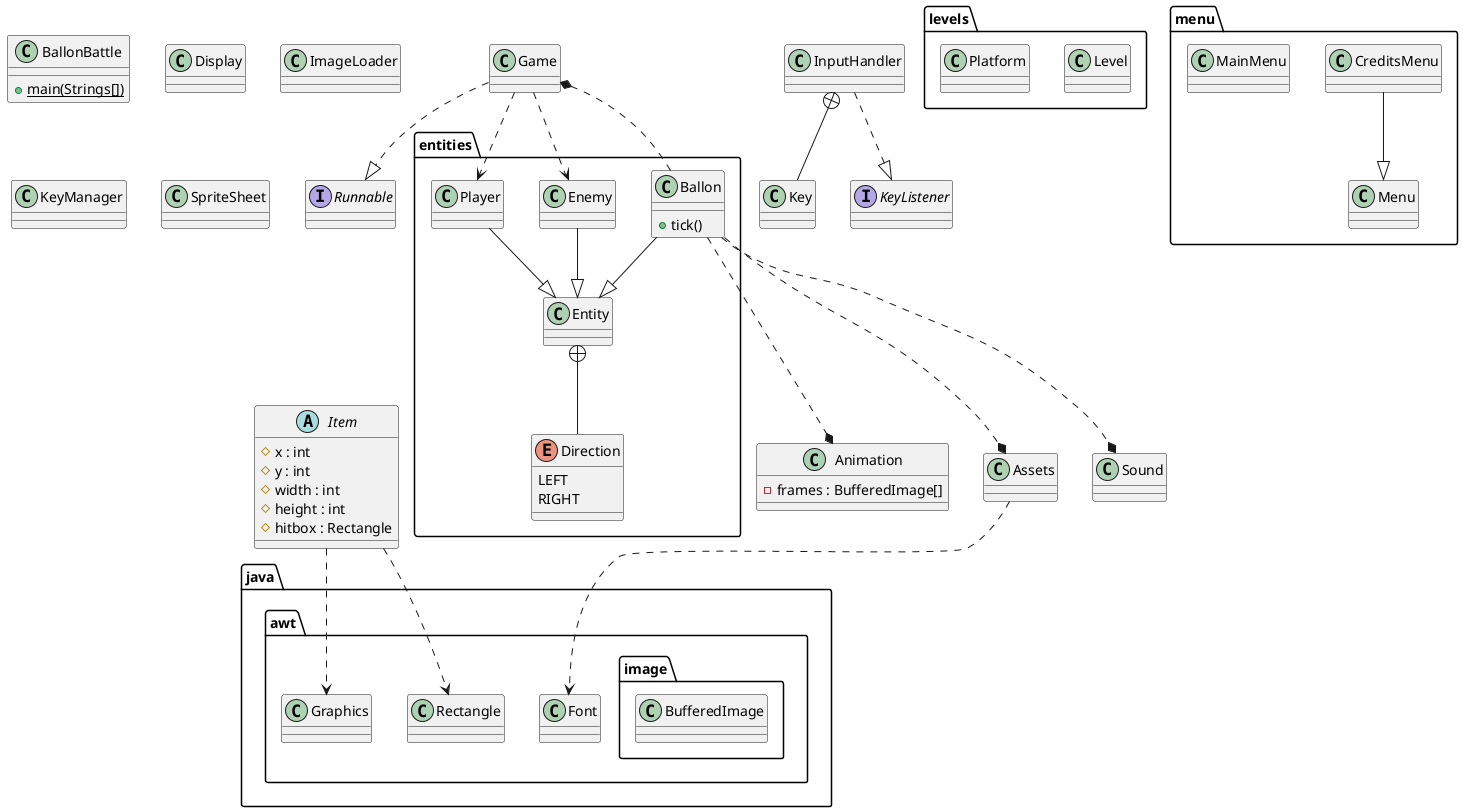 @startuml
'https://plantuml.com/class-diagram

class Animation {
-frames : BufferedImage[]
}

class Assets {}

class BallonBattle {
{static}+main(Strings[])
}

class Display {}

class Game {}
Game ..|> Runnable

interface Runnable {}

class ImageLoader {}
class InputHandler {
}
InputHandler +-- Key
class Key {}

InputHandler ..|> KeyListener
interface KeyListener {}

abstract class Item {
	# x : int
	# y : int
	# width : int
	# height : int
   	# hitbox : Rectangle
}


class KeyManager {}
class Sound {}
class SpriteSheet {}

package entities {

class Ballon {
+tick()
}
Ballon --|> Entity
Enemy --|> Entity
Player --|> Entity
Ballon ...* Animation
Ballon ...* Assets
Ballon ...* Game
Ballon ...* Sound

class Enemy {}
class Entity {}

Entity +-- Direction
Game ..> Enemy
Game ..> Player

enum Direction {
    LEFT
    RIGHT
}

class Player {}
}

package levels {
class Level {}
class Platform {}

}

package menu {
class CreditsMenu {}
class MainMenu {}
class Menu {}
CreditsMenu --|> Menu
}

package java.awt {
class Graphics
class Rectangle
class Font
Assets ..> Font

Item ..> Rectangle
Item ..> Graphics
package image {
    class BufferedImage

}
}

@enduml
